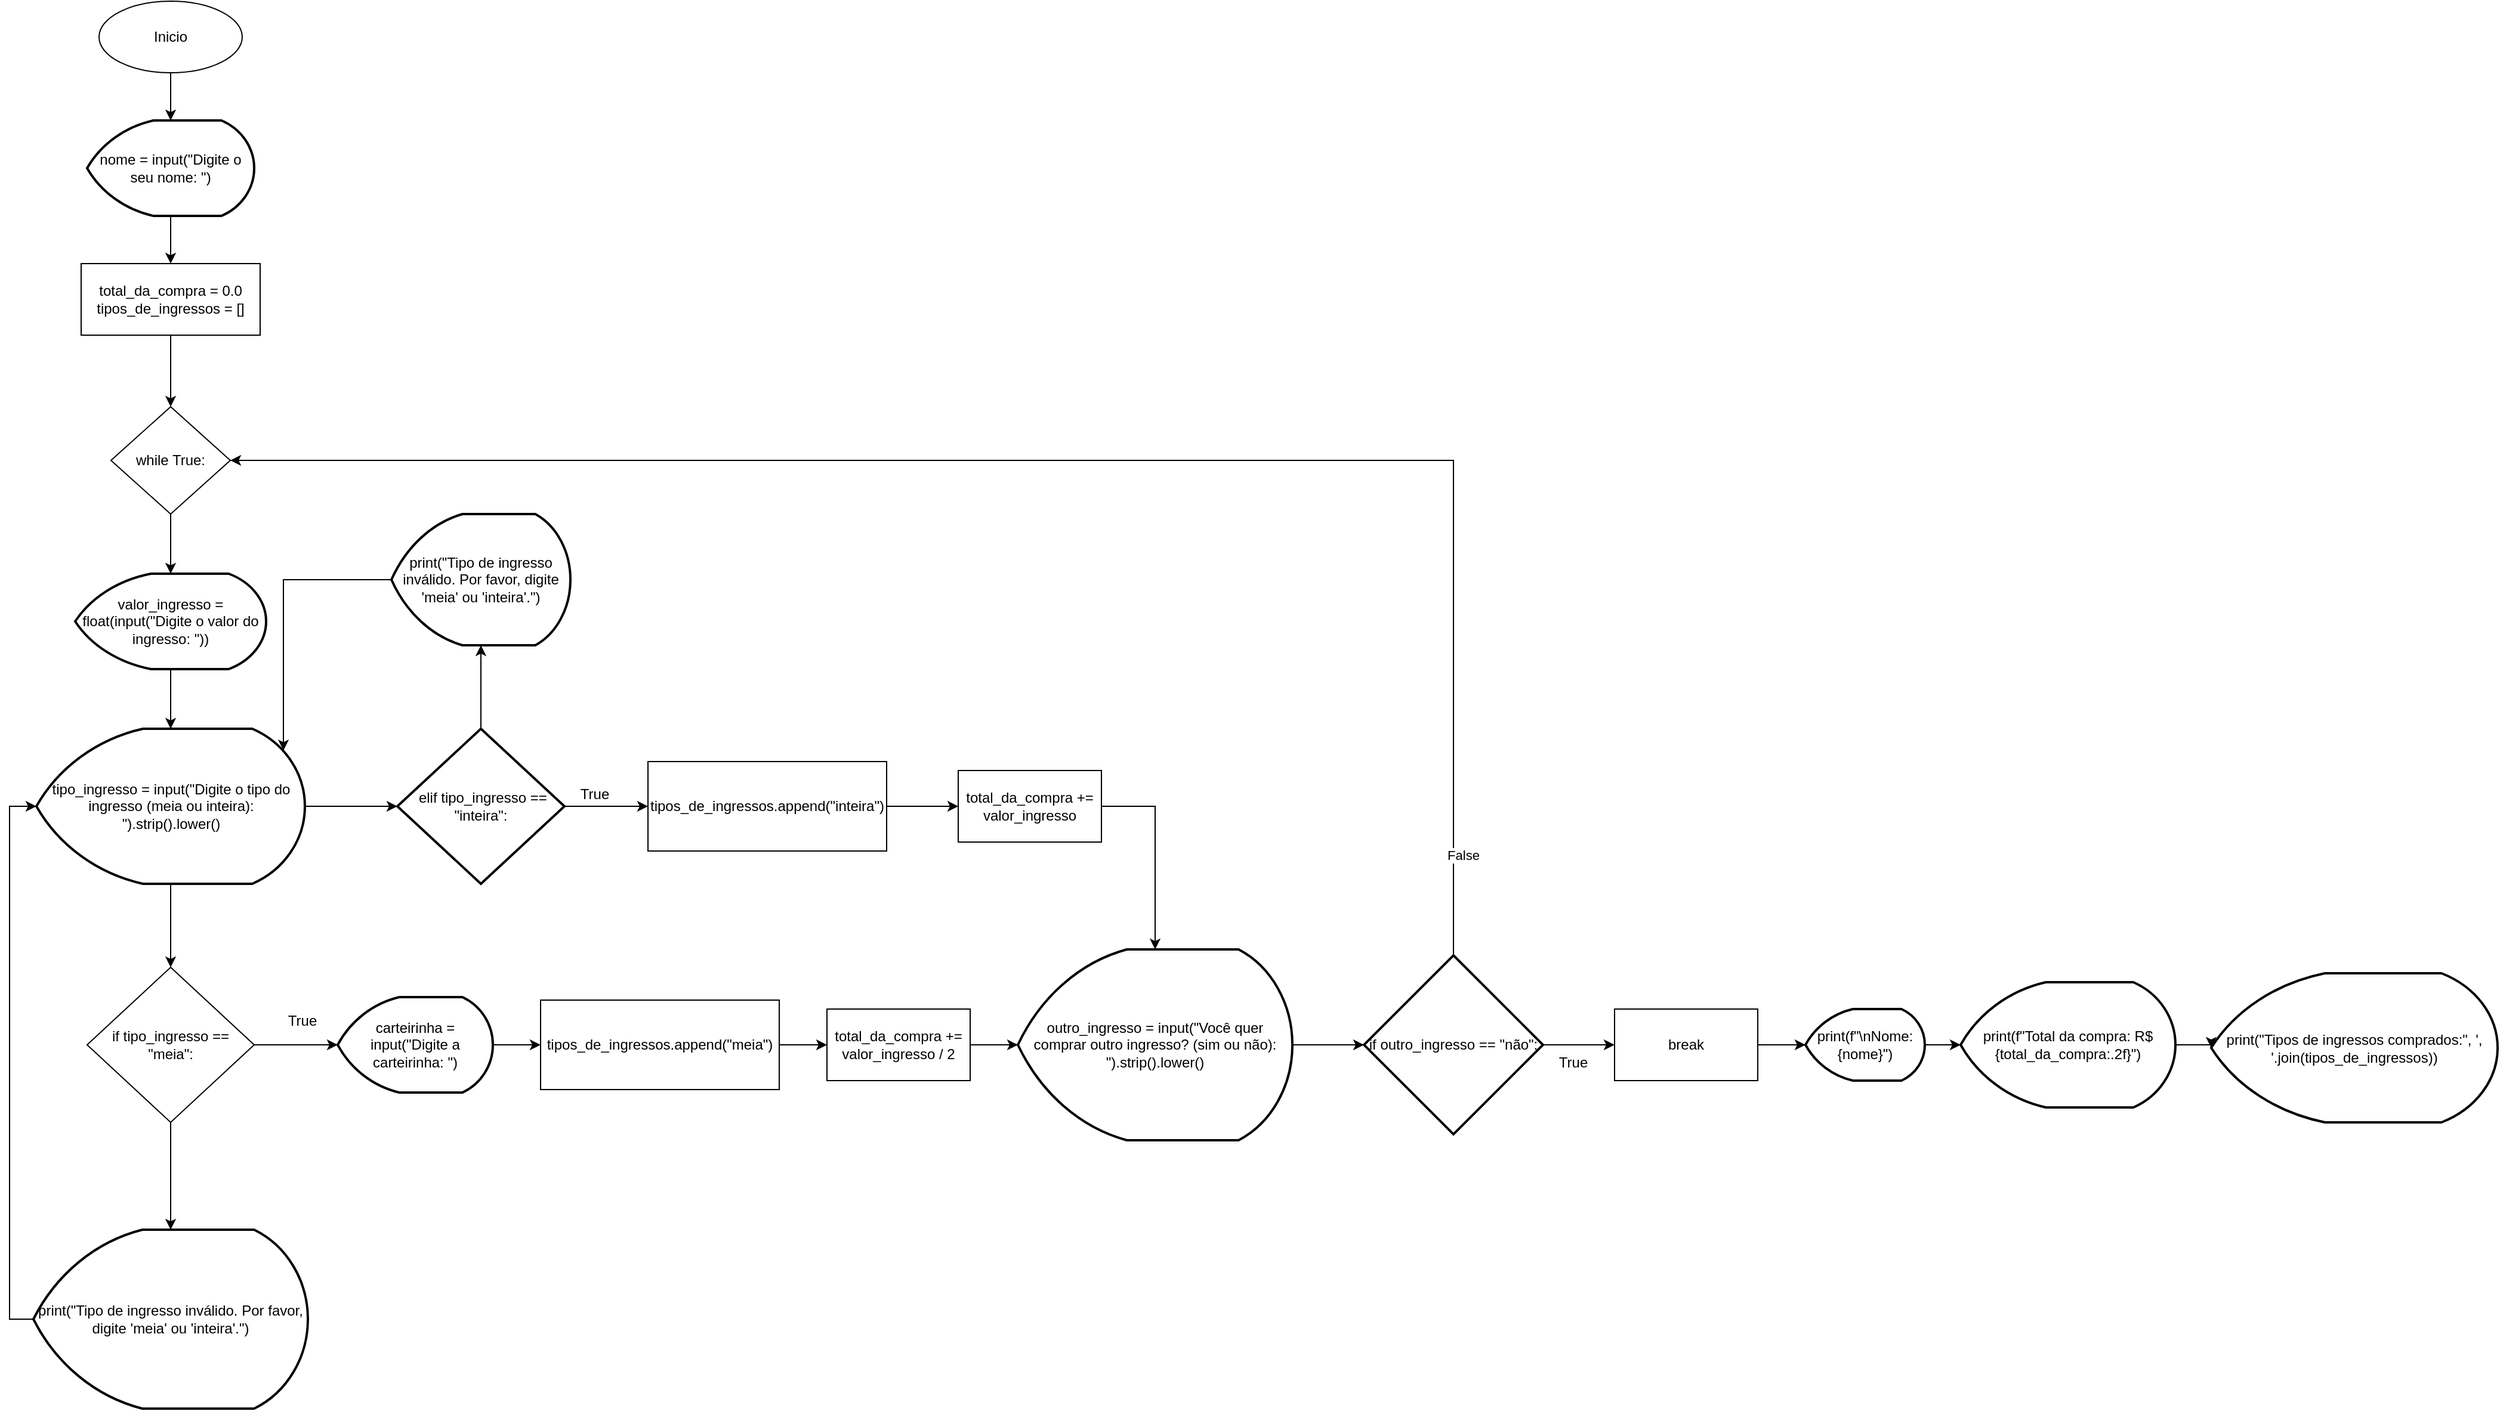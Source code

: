 <mxfile version="24.4.4" type="device">
  <diagram name="Página-1" id="DnN875kNsD8v5tduejC7">
    <mxGraphModel dx="2577" dy="982" grid="1" gridSize="10" guides="1" tooltips="1" connect="1" arrows="1" fold="1" page="1" pageScale="1" pageWidth="827" pageHeight="1169" math="0" shadow="0">
      <root>
        <mxCell id="0" />
        <mxCell id="1" parent="0" />
        <mxCell id="N3jkP33c1fkFZGaZOErX-1" value="Inicio" style="ellipse;whiteSpace=wrap;html=1;" vertex="1" parent="1">
          <mxGeometry x="50" y="10" width="120" height="60" as="geometry" />
        </mxCell>
        <mxCell id="N3jkP33c1fkFZGaZOErX-16" style="edgeStyle=orthogonalEdgeStyle;rounded=0;orthogonalLoop=1;jettySize=auto;html=1;exitX=0.5;exitY=1;exitDx=0;exitDy=0;exitPerimeter=0;entryX=0.5;entryY=0;entryDx=0;entryDy=0;" edge="1" parent="1" source="N3jkP33c1fkFZGaZOErX-2" target="N3jkP33c1fkFZGaZOErX-3">
          <mxGeometry relative="1" as="geometry" />
        </mxCell>
        <mxCell id="N3jkP33c1fkFZGaZOErX-2" value="nome = input(&quot;Digite o seu nome: &quot;)" style="strokeWidth=2;html=1;shape=mxgraph.flowchart.display;whiteSpace=wrap;" vertex="1" parent="1">
          <mxGeometry x="40" y="110" width="140" height="80" as="geometry" />
        </mxCell>
        <mxCell id="N3jkP33c1fkFZGaZOErX-17" style="edgeStyle=orthogonalEdgeStyle;rounded=0;orthogonalLoop=1;jettySize=auto;html=1;exitX=0.5;exitY=1;exitDx=0;exitDy=0;entryX=0.5;entryY=0;entryDx=0;entryDy=0;" edge="1" parent="1" source="N3jkP33c1fkFZGaZOErX-3" target="N3jkP33c1fkFZGaZOErX-4">
          <mxGeometry relative="1" as="geometry" />
        </mxCell>
        <mxCell id="N3jkP33c1fkFZGaZOErX-3" value="&lt;div&gt;total_da_compra = 0.0&lt;/div&gt;&lt;div&gt;tipos_de_ingressos = []&lt;/div&gt;" style="rounded=0;whiteSpace=wrap;html=1;" vertex="1" parent="1">
          <mxGeometry x="35" y="230" width="150" height="60" as="geometry" />
        </mxCell>
        <mxCell id="N3jkP33c1fkFZGaZOErX-4" value="while True:" style="rhombus;whiteSpace=wrap;html=1;" vertex="1" parent="1">
          <mxGeometry x="60" y="350" width="100" height="90" as="geometry" />
        </mxCell>
        <mxCell id="N3jkP33c1fkFZGaZOErX-5" value="valor_ingresso = float(input(&quot;Digite o valor do ingresso: &quot;))" style="strokeWidth=2;html=1;shape=mxgraph.flowchart.display;whiteSpace=wrap;" vertex="1" parent="1">
          <mxGeometry x="30" y="490" width="160" height="80" as="geometry" />
        </mxCell>
        <mxCell id="N3jkP33c1fkFZGaZOErX-20" style="edgeStyle=orthogonalEdgeStyle;rounded=0;orthogonalLoop=1;jettySize=auto;html=1;exitX=0.5;exitY=1;exitDx=0;exitDy=0;exitPerimeter=0;entryX=0.5;entryY=0;entryDx=0;entryDy=0;" edge="1" parent="1" source="N3jkP33c1fkFZGaZOErX-6" target="N3jkP33c1fkFZGaZOErX-7">
          <mxGeometry relative="1" as="geometry" />
        </mxCell>
        <mxCell id="N3jkP33c1fkFZGaZOErX-6" value="tipo_ingresso = input(&quot;Digite o tipo do ingresso (meia ou inteira): &quot;).strip().lower()" style="strokeWidth=2;html=1;shape=mxgraph.flowchart.display;whiteSpace=wrap;" vertex="1" parent="1">
          <mxGeometry x="-2.5" y="620" width="225" height="130" as="geometry" />
        </mxCell>
        <mxCell id="N3jkP33c1fkFZGaZOErX-46" style="edgeStyle=orthogonalEdgeStyle;rounded=0;orthogonalLoop=1;jettySize=auto;html=1;exitX=0.5;exitY=1;exitDx=0;exitDy=0;entryX=0.5;entryY=0;entryDx=0;entryDy=0;entryPerimeter=0;" edge="1" parent="1" source="N3jkP33c1fkFZGaZOErX-7" target="N3jkP33c1fkFZGaZOErX-47">
          <mxGeometry relative="1" as="geometry">
            <mxPoint x="109.667" y="1030.0" as="targetPoint" />
          </mxGeometry>
        </mxCell>
        <mxCell id="N3jkP33c1fkFZGaZOErX-7" value="if tipo_ingresso == &quot;meia&quot;:" style="rhombus;whiteSpace=wrap;html=1;" vertex="1" parent="1">
          <mxGeometry x="40" y="820" width="140" height="130" as="geometry" />
        </mxCell>
        <mxCell id="N3jkP33c1fkFZGaZOErX-13" style="edgeStyle=orthogonalEdgeStyle;rounded=0;orthogonalLoop=1;jettySize=auto;html=1;exitX=1;exitY=0.5;exitDx=0;exitDy=0;exitPerimeter=0;entryX=0;entryY=0.5;entryDx=0;entryDy=0;" edge="1" parent="1" source="N3jkP33c1fkFZGaZOErX-8" target="N3jkP33c1fkFZGaZOErX-11">
          <mxGeometry relative="1" as="geometry" />
        </mxCell>
        <mxCell id="N3jkP33c1fkFZGaZOErX-8" value="carteirinha = input(&quot;Digite a carteirinha: &quot;)" style="strokeWidth=2;html=1;shape=mxgraph.flowchart.display;whiteSpace=wrap;" vertex="1" parent="1">
          <mxGeometry x="250" y="845" width="130" height="80" as="geometry" />
        </mxCell>
        <mxCell id="N3jkP33c1fkFZGaZOErX-9" style="edgeStyle=orthogonalEdgeStyle;rounded=0;orthogonalLoop=1;jettySize=auto;html=1;exitX=1;exitY=0.5;exitDx=0;exitDy=0;entryX=0;entryY=0.5;entryDx=0;entryDy=0;entryPerimeter=0;" edge="1" parent="1" source="N3jkP33c1fkFZGaZOErX-7" target="N3jkP33c1fkFZGaZOErX-8">
          <mxGeometry relative="1" as="geometry" />
        </mxCell>
        <mxCell id="N3jkP33c1fkFZGaZOErX-10" value="True" style="text;html=1;align=center;verticalAlign=middle;resizable=0;points=[];autosize=1;strokeColor=none;fillColor=none;" vertex="1" parent="1">
          <mxGeometry x="195" y="850" width="50" height="30" as="geometry" />
        </mxCell>
        <mxCell id="N3jkP33c1fkFZGaZOErX-14" style="edgeStyle=orthogonalEdgeStyle;rounded=0;orthogonalLoop=1;jettySize=auto;html=1;exitX=1;exitY=0.5;exitDx=0;exitDy=0;entryX=0;entryY=0.5;entryDx=0;entryDy=0;" edge="1" parent="1" source="N3jkP33c1fkFZGaZOErX-11" target="N3jkP33c1fkFZGaZOErX-12">
          <mxGeometry relative="1" as="geometry" />
        </mxCell>
        <mxCell id="N3jkP33c1fkFZGaZOErX-11" value="tipos_de_ingressos.append(&quot;meia&quot;)" style="rounded=0;whiteSpace=wrap;html=1;" vertex="1" parent="1">
          <mxGeometry x="420" y="847.5" width="200" height="75" as="geometry" />
        </mxCell>
        <mxCell id="N3jkP33c1fkFZGaZOErX-12" value="total_da_compra += valor_ingresso / 2" style="rounded=0;whiteSpace=wrap;html=1;" vertex="1" parent="1">
          <mxGeometry x="660" y="855" width="120" height="60" as="geometry" />
        </mxCell>
        <mxCell id="N3jkP33c1fkFZGaZOErX-15" style="edgeStyle=orthogonalEdgeStyle;rounded=0;orthogonalLoop=1;jettySize=auto;html=1;exitX=0.5;exitY=1;exitDx=0;exitDy=0;entryX=0.5;entryY=0;entryDx=0;entryDy=0;entryPerimeter=0;" edge="1" parent="1" source="N3jkP33c1fkFZGaZOErX-1" target="N3jkP33c1fkFZGaZOErX-2">
          <mxGeometry relative="1" as="geometry" />
        </mxCell>
        <mxCell id="N3jkP33c1fkFZGaZOErX-18" style="edgeStyle=orthogonalEdgeStyle;rounded=0;orthogonalLoop=1;jettySize=auto;html=1;exitX=0.5;exitY=1;exitDx=0;exitDy=0;entryX=0.5;entryY=0;entryDx=0;entryDy=0;entryPerimeter=0;" edge="1" parent="1" source="N3jkP33c1fkFZGaZOErX-4" target="N3jkP33c1fkFZGaZOErX-5">
          <mxGeometry relative="1" as="geometry" />
        </mxCell>
        <mxCell id="N3jkP33c1fkFZGaZOErX-19" style="edgeStyle=orthogonalEdgeStyle;rounded=0;orthogonalLoop=1;jettySize=auto;html=1;exitX=0.5;exitY=1;exitDx=0;exitDy=0;exitPerimeter=0;entryX=0.5;entryY=0;entryDx=0;entryDy=0;entryPerimeter=0;" edge="1" parent="1" source="N3jkP33c1fkFZGaZOErX-5" target="N3jkP33c1fkFZGaZOErX-6">
          <mxGeometry relative="1" as="geometry" />
        </mxCell>
        <mxCell id="N3jkP33c1fkFZGaZOErX-21" value="outro_ingresso = input(&quot;Você quer comprar outro ingresso? (sim ou não): &quot;).strip().lower()" style="strokeWidth=2;html=1;shape=mxgraph.flowchart.display;whiteSpace=wrap;" vertex="1" parent="1">
          <mxGeometry x="820" y="805" width="230" height="160" as="geometry" />
        </mxCell>
        <mxCell id="N3jkP33c1fkFZGaZOErX-23" style="edgeStyle=orthogonalEdgeStyle;rounded=0;orthogonalLoop=1;jettySize=auto;html=1;exitX=1;exitY=0.5;exitDx=0;exitDy=0;exitPerimeter=0;entryX=0;entryY=0.5;entryDx=0;entryDy=0;" edge="1" parent="1" source="N3jkP33c1fkFZGaZOErX-22" target="N3jkP33c1fkFZGaZOErX-24">
          <mxGeometry relative="1" as="geometry">
            <mxPoint x="1360.0" y="884.714" as="targetPoint" />
          </mxGeometry>
        </mxCell>
        <mxCell id="N3jkP33c1fkFZGaZOErX-32" style="edgeStyle=orthogonalEdgeStyle;rounded=0;orthogonalLoop=1;jettySize=auto;html=1;exitX=0.5;exitY=0;exitDx=0;exitDy=0;exitPerimeter=0;entryX=1;entryY=0.5;entryDx=0;entryDy=0;" edge="1" parent="1" source="N3jkP33c1fkFZGaZOErX-22" target="N3jkP33c1fkFZGaZOErX-4">
          <mxGeometry relative="1" as="geometry" />
        </mxCell>
        <mxCell id="N3jkP33c1fkFZGaZOErX-35" value="False" style="edgeLabel;html=1;align=center;verticalAlign=middle;resizable=0;points=[];" vertex="1" connectable="0" parent="N3jkP33c1fkFZGaZOErX-32">
          <mxGeometry x="-0.885" y="-8" relative="1" as="geometry">
            <mxPoint y="-1" as="offset" />
          </mxGeometry>
        </mxCell>
        <mxCell id="N3jkP33c1fkFZGaZOErX-22" value="if outro_ingresso == &quot;não&quot;:" style="strokeWidth=2;html=1;shape=mxgraph.flowchart.decision;whiteSpace=wrap;" vertex="1" parent="1">
          <mxGeometry x="1110" y="810" width="150" height="150" as="geometry" />
        </mxCell>
        <mxCell id="N3jkP33c1fkFZGaZOErX-24" value="break" style="rounded=0;whiteSpace=wrap;html=1;" vertex="1" parent="1">
          <mxGeometry x="1320" y="855" width="120" height="60" as="geometry" />
        </mxCell>
        <mxCell id="N3jkP33c1fkFZGaZOErX-25" value="print(f&quot;\nNome: {nome}&quot;)" style="strokeWidth=2;html=1;shape=mxgraph.flowchart.display;whiteSpace=wrap;" vertex="1" parent="1">
          <mxGeometry x="1480" y="855" width="100" height="60" as="geometry" />
        </mxCell>
        <mxCell id="N3jkP33c1fkFZGaZOErX-26" value="print(f&quot;Total da compra: R$ {total_da_compra:.2f}&quot;)" style="strokeWidth=2;html=1;shape=mxgraph.flowchart.display;whiteSpace=wrap;" vertex="1" parent="1">
          <mxGeometry x="1610" y="832.5" width="180" height="105" as="geometry" />
        </mxCell>
        <mxCell id="N3jkP33c1fkFZGaZOErX-27" value="print(&quot;Tipos de ingressos comprados:&quot;, &#39;, &#39;.join(tipos_de_ingressos))" style="strokeWidth=2;html=1;shape=mxgraph.flowchart.display;whiteSpace=wrap;" vertex="1" parent="1">
          <mxGeometry x="1820" y="825" width="240" height="125" as="geometry" />
        </mxCell>
        <mxCell id="N3jkP33c1fkFZGaZOErX-28" style="edgeStyle=orthogonalEdgeStyle;rounded=0;orthogonalLoop=1;jettySize=auto;html=1;exitX=1;exitY=0.5;exitDx=0;exitDy=0;entryX=0;entryY=0.5;entryDx=0;entryDy=0;entryPerimeter=0;" edge="1" parent="1" source="N3jkP33c1fkFZGaZOErX-24" target="N3jkP33c1fkFZGaZOErX-25">
          <mxGeometry relative="1" as="geometry" />
        </mxCell>
        <mxCell id="N3jkP33c1fkFZGaZOErX-29" style="edgeStyle=orthogonalEdgeStyle;rounded=0;orthogonalLoop=1;jettySize=auto;html=1;exitX=1;exitY=0.5;exitDx=0;exitDy=0;exitPerimeter=0;entryX=0;entryY=0.5;entryDx=0;entryDy=0;entryPerimeter=0;" edge="1" parent="1" source="N3jkP33c1fkFZGaZOErX-25" target="N3jkP33c1fkFZGaZOErX-26">
          <mxGeometry relative="1" as="geometry" />
        </mxCell>
        <mxCell id="N3jkP33c1fkFZGaZOErX-30" style="edgeStyle=orthogonalEdgeStyle;rounded=0;orthogonalLoop=1;jettySize=auto;html=1;exitX=1;exitY=0.5;exitDx=0;exitDy=0;exitPerimeter=0;entryX=0;entryY=0.5;entryDx=0;entryDy=0;entryPerimeter=0;" edge="1" parent="1" source="N3jkP33c1fkFZGaZOErX-26" target="N3jkP33c1fkFZGaZOErX-27">
          <mxGeometry relative="1" as="geometry" />
        </mxCell>
        <mxCell id="N3jkP33c1fkFZGaZOErX-31" style="edgeStyle=orthogonalEdgeStyle;rounded=0;orthogonalLoop=1;jettySize=auto;html=1;exitX=1;exitY=0.5;exitDx=0;exitDy=0;exitPerimeter=0;entryX=0;entryY=0.5;entryDx=0;entryDy=0;entryPerimeter=0;" edge="1" parent="1" source="N3jkP33c1fkFZGaZOErX-21" target="N3jkP33c1fkFZGaZOErX-22">
          <mxGeometry relative="1" as="geometry" />
        </mxCell>
        <mxCell id="N3jkP33c1fkFZGaZOErX-33" style="edgeStyle=orthogonalEdgeStyle;rounded=0;orthogonalLoop=1;jettySize=auto;html=1;exitX=1;exitY=0.5;exitDx=0;exitDy=0;entryX=0;entryY=0.5;entryDx=0;entryDy=0;entryPerimeter=0;" edge="1" parent="1" source="N3jkP33c1fkFZGaZOErX-12" target="N3jkP33c1fkFZGaZOErX-21">
          <mxGeometry relative="1" as="geometry" />
        </mxCell>
        <mxCell id="N3jkP33c1fkFZGaZOErX-34" value="True" style="text;html=1;align=center;verticalAlign=middle;resizable=0;points=[];autosize=1;strokeColor=none;fillColor=none;" vertex="1" parent="1">
          <mxGeometry x="1260" y="885" width="50" height="30" as="geometry" />
        </mxCell>
        <mxCell id="N3jkP33c1fkFZGaZOErX-39" style="edgeStyle=orthogonalEdgeStyle;rounded=0;orthogonalLoop=1;jettySize=auto;html=1;exitX=1;exitY=0.5;exitDx=0;exitDy=0;exitPerimeter=0;entryX=0;entryY=0.5;entryDx=0;entryDy=0;" edge="1" parent="1" source="N3jkP33c1fkFZGaZOErX-36" target="N3jkP33c1fkFZGaZOErX-38">
          <mxGeometry relative="1" as="geometry" />
        </mxCell>
        <mxCell id="N3jkP33c1fkFZGaZOErX-45" style="edgeStyle=orthogonalEdgeStyle;rounded=0;orthogonalLoop=1;jettySize=auto;html=1;exitX=0.5;exitY=0;exitDx=0;exitDy=0;exitPerimeter=0;entryX=0.5;entryY=1;entryDx=0;entryDy=0;entryPerimeter=0;" edge="1" parent="1" source="N3jkP33c1fkFZGaZOErX-36" target="N3jkP33c1fkFZGaZOErX-48">
          <mxGeometry relative="1" as="geometry">
            <mxPoint x="360" y="560" as="targetPoint" />
          </mxGeometry>
        </mxCell>
        <mxCell id="N3jkP33c1fkFZGaZOErX-36" value="&amp;nbsp;elif tipo_ingresso == &quot;inteira&quot;:" style="strokeWidth=2;html=1;shape=mxgraph.flowchart.decision;whiteSpace=wrap;" vertex="1" parent="1">
          <mxGeometry x="300" y="620" width="140" height="130" as="geometry" />
        </mxCell>
        <mxCell id="N3jkP33c1fkFZGaZOErX-37" style="edgeStyle=orthogonalEdgeStyle;rounded=0;orthogonalLoop=1;jettySize=auto;html=1;exitX=1;exitY=0.5;exitDx=0;exitDy=0;exitPerimeter=0;entryX=0;entryY=0.5;entryDx=0;entryDy=0;entryPerimeter=0;" edge="1" parent="1" source="N3jkP33c1fkFZGaZOErX-6" target="N3jkP33c1fkFZGaZOErX-36">
          <mxGeometry relative="1" as="geometry" />
        </mxCell>
        <mxCell id="N3jkP33c1fkFZGaZOErX-41" style="edgeStyle=orthogonalEdgeStyle;rounded=0;orthogonalLoop=1;jettySize=auto;html=1;exitX=1;exitY=0.5;exitDx=0;exitDy=0;entryX=0;entryY=0.5;entryDx=0;entryDy=0;" edge="1" parent="1" source="N3jkP33c1fkFZGaZOErX-38" target="N3jkP33c1fkFZGaZOErX-40">
          <mxGeometry relative="1" as="geometry" />
        </mxCell>
        <mxCell id="N3jkP33c1fkFZGaZOErX-38" value="tipos_de_ingressos.append(&quot;inteira&quot;)" style="rounded=0;whiteSpace=wrap;html=1;" vertex="1" parent="1">
          <mxGeometry x="510" y="647.5" width="200" height="75" as="geometry" />
        </mxCell>
        <mxCell id="N3jkP33c1fkFZGaZOErX-40" value="total_da_compra += valor_ingresso" style="rounded=0;whiteSpace=wrap;html=1;" vertex="1" parent="1">
          <mxGeometry x="770" y="655" width="120" height="60" as="geometry" />
        </mxCell>
        <mxCell id="N3jkP33c1fkFZGaZOErX-42" style="edgeStyle=orthogonalEdgeStyle;rounded=0;orthogonalLoop=1;jettySize=auto;html=1;exitX=1;exitY=0.5;exitDx=0;exitDy=0;entryX=0.5;entryY=0;entryDx=0;entryDy=0;entryPerimeter=0;" edge="1" parent="1" source="N3jkP33c1fkFZGaZOErX-40" target="N3jkP33c1fkFZGaZOErX-21">
          <mxGeometry relative="1" as="geometry" />
        </mxCell>
        <mxCell id="N3jkP33c1fkFZGaZOErX-44" value="True" style="text;html=1;align=center;verticalAlign=middle;resizable=0;points=[];autosize=1;strokeColor=none;fillColor=none;" vertex="1" parent="1">
          <mxGeometry x="440" y="660" width="50" height="30" as="geometry" />
        </mxCell>
        <mxCell id="N3jkP33c1fkFZGaZOErX-47" value="print(&quot;Tipo de ingresso inválido. Por favor, digite &#39;meia&#39; ou &#39;inteira&#39;.&quot;)" style="strokeWidth=2;html=1;shape=mxgraph.flowchart.display;whiteSpace=wrap;" vertex="1" parent="1">
          <mxGeometry x="-5" y="1040" width="230" height="150" as="geometry" />
        </mxCell>
        <mxCell id="N3jkP33c1fkFZGaZOErX-48" value="print(&quot;Tipo de ingresso inválido. Por favor, digite &#39;meia&#39; ou &#39;inteira&#39;.&quot;)" style="strokeWidth=2;html=1;shape=mxgraph.flowchart.display;whiteSpace=wrap;" vertex="1" parent="1">
          <mxGeometry x="295" y="440" width="150" height="110" as="geometry" />
        </mxCell>
        <mxCell id="N3jkP33c1fkFZGaZOErX-49" style="edgeStyle=orthogonalEdgeStyle;rounded=0;orthogonalLoop=1;jettySize=auto;html=1;exitX=0;exitY=0.5;exitDx=0;exitDy=0;exitPerimeter=0;entryX=0.92;entryY=0.14;entryDx=0;entryDy=0;entryPerimeter=0;" edge="1" parent="1" source="N3jkP33c1fkFZGaZOErX-48" target="N3jkP33c1fkFZGaZOErX-6">
          <mxGeometry relative="1" as="geometry" />
        </mxCell>
        <mxCell id="N3jkP33c1fkFZGaZOErX-50" style="edgeStyle=orthogonalEdgeStyle;rounded=0;orthogonalLoop=1;jettySize=auto;html=1;exitX=0;exitY=0.5;exitDx=0;exitDy=0;exitPerimeter=0;entryX=0;entryY=0.5;entryDx=0;entryDy=0;entryPerimeter=0;" edge="1" parent="1" source="N3jkP33c1fkFZGaZOErX-47" target="N3jkP33c1fkFZGaZOErX-6">
          <mxGeometry relative="1" as="geometry" />
        </mxCell>
      </root>
    </mxGraphModel>
  </diagram>
</mxfile>

